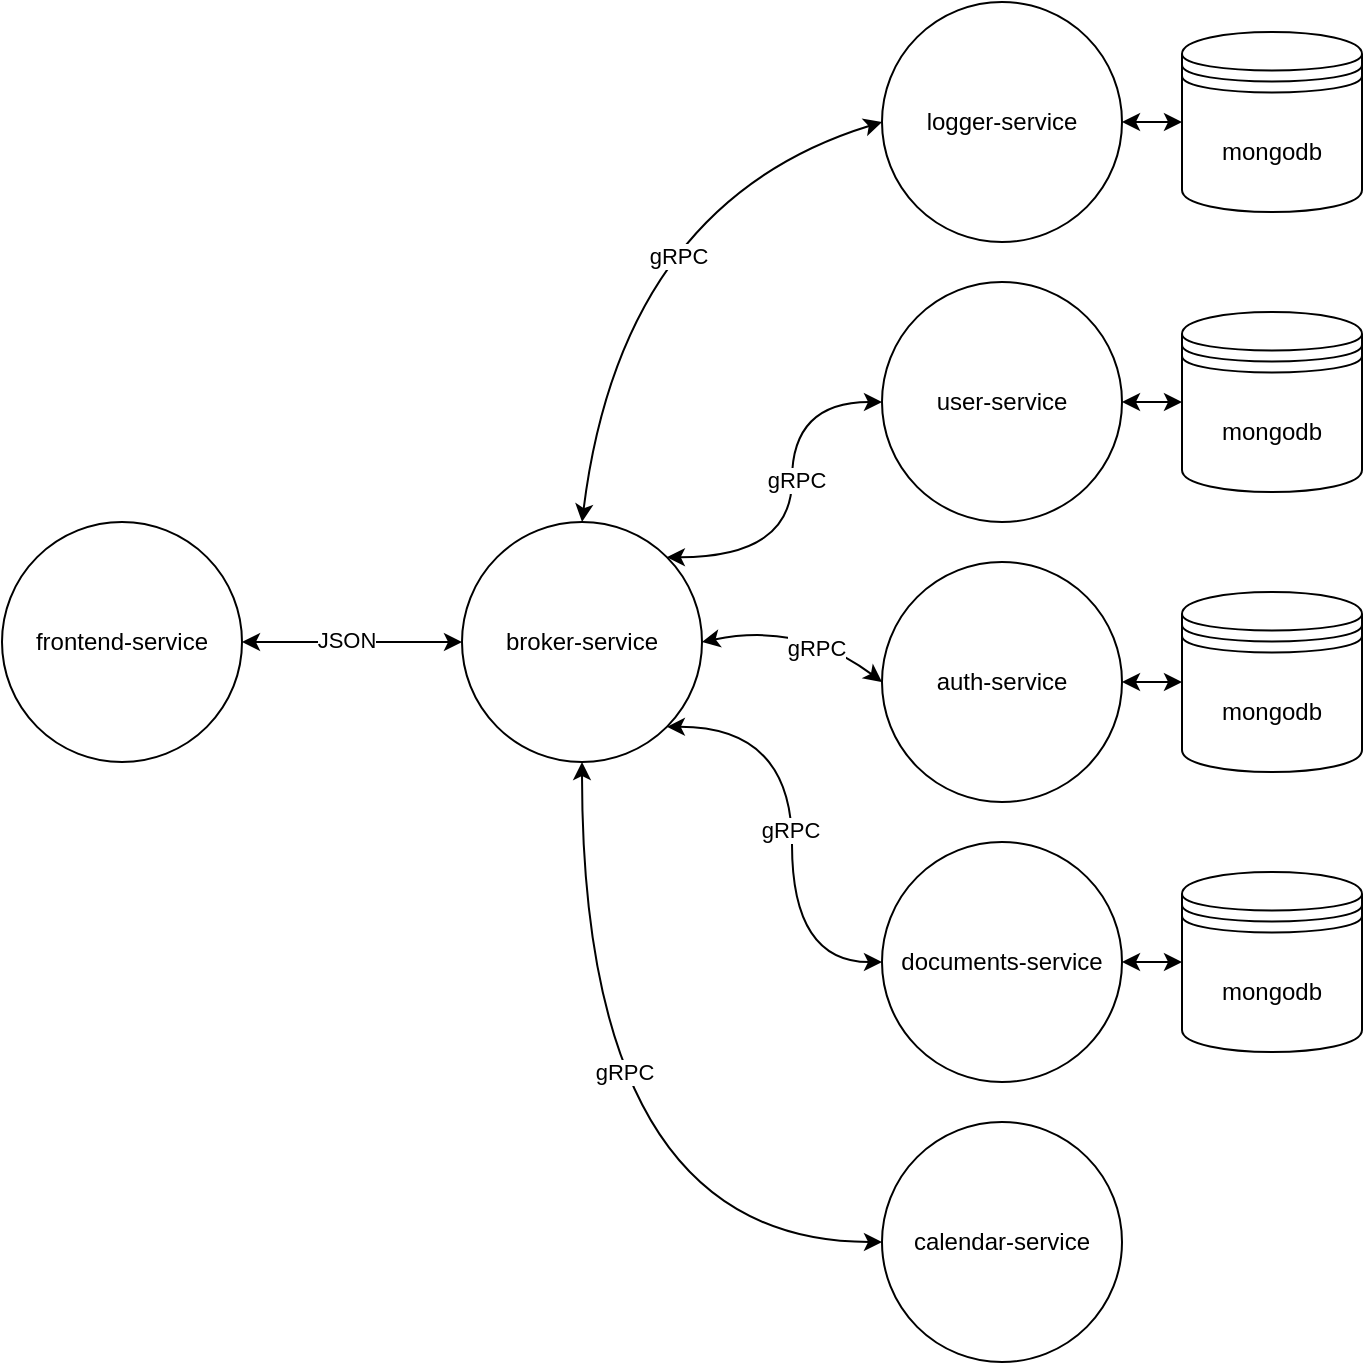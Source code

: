 <mxfile version="20.0.2" type="device"><diagram id="2j475nTpU7DzQZQ7CHG9" name="Page-1"><mxGraphModel dx="1483" dy="2060" grid="1" gridSize="10" guides="1" tooltips="1" connect="1" arrows="1" fold="1" page="1" pageScale="1" pageWidth="850" pageHeight="1100" math="0" shadow="0"><root><mxCell id="0"/><mxCell id="1" parent="0"/><mxCell id="KC65NHqHegjByWBF8yLd-3" style="edgeStyle=orthogonalEdgeStyle;orthogonalLoop=1;jettySize=auto;html=1;exitX=1;exitY=0.5;exitDx=0;exitDy=0;entryX=0;entryY=0.5;entryDx=0;entryDy=0;rounded=1;startArrow=classic;startFill=1;" edge="1" parent="1" source="KC65NHqHegjByWBF8yLd-1" target="KC65NHqHegjByWBF8yLd-2"><mxGeometry relative="1" as="geometry"/></mxCell><mxCell id="KC65NHqHegjByWBF8yLd-18" value="JSON" style="edgeLabel;html=1;align=center;verticalAlign=middle;resizable=0;points=[];" vertex="1" connectable="0" parent="KC65NHqHegjByWBF8yLd-3"><mxGeometry x="-0.065" y="1" relative="1" as="geometry"><mxPoint as="offset"/></mxGeometry></mxCell><mxCell id="KC65NHqHegjByWBF8yLd-1" value="frontend-service" style="ellipse;whiteSpace=wrap;html=1;aspect=fixed;" vertex="1" parent="1"><mxGeometry x="100" y="130" width="120" height="120" as="geometry"/></mxCell><mxCell id="KC65NHqHegjByWBF8yLd-6" style="edgeStyle=orthogonalEdgeStyle;orthogonalLoop=1;jettySize=auto;html=1;exitX=1;exitY=0;exitDx=0;exitDy=0;entryX=0;entryY=0.5;entryDx=0;entryDy=0;startArrow=classic;startFill=1;curved=1;" edge="1" parent="1" source="KC65NHqHegjByWBF8yLd-2" target="KC65NHqHegjByWBF8yLd-4"><mxGeometry relative="1" as="geometry"/></mxCell><mxCell id="KC65NHqHegjByWBF8yLd-17" value="gRPC" style="edgeLabel;html=1;align=center;verticalAlign=middle;resizable=0;points=[];" vertex="1" connectable="0" parent="KC65NHqHegjByWBF8yLd-6"><mxGeometry x="0.09" y="-2" relative="1" as="geometry"><mxPoint as="offset"/></mxGeometry></mxCell><mxCell id="KC65NHqHegjByWBF8yLd-8" style="edgeStyle=none;orthogonalLoop=1;jettySize=auto;html=1;exitX=1;exitY=0.5;exitDx=0;exitDy=0;entryX=0;entryY=0.5;entryDx=0;entryDy=0;startArrow=classic;startFill=1;curved=1;" edge="1" parent="1" source="KC65NHqHegjByWBF8yLd-2" target="KC65NHqHegjByWBF8yLd-7"><mxGeometry relative="1" as="geometry"><Array as="points"><mxPoint x="500" y="180"/></Array></mxGeometry></mxCell><mxCell id="KC65NHqHegjByWBF8yLd-16" value="gRPC" style="edgeLabel;html=1;align=center;verticalAlign=middle;resizable=0;points=[];" vertex="1" connectable="0" parent="KC65NHqHegjByWBF8yLd-8"><mxGeometry x="0.287" y="-5" relative="1" as="geometry"><mxPoint x="-1" as="offset"/></mxGeometry></mxCell><mxCell id="KC65NHqHegjByWBF8yLd-10" style="edgeStyle=orthogonalEdgeStyle;curved=1;orthogonalLoop=1;jettySize=auto;html=1;exitX=1;exitY=1;exitDx=0;exitDy=0;entryX=0;entryY=0.5;entryDx=0;entryDy=0;startArrow=classic;startFill=1;" edge="1" parent="1" source="KC65NHqHegjByWBF8yLd-2" target="KC65NHqHegjByWBF8yLd-9"><mxGeometry relative="1" as="geometry"/></mxCell><mxCell id="KC65NHqHegjByWBF8yLd-15" value="gRPC" style="edgeLabel;html=1;align=center;verticalAlign=middle;resizable=0;points=[];" vertex="1" connectable="0" parent="KC65NHqHegjByWBF8yLd-10"><mxGeometry x="0.011" y="-1" relative="1" as="geometry"><mxPoint as="offset"/></mxGeometry></mxCell><mxCell id="KC65NHqHegjByWBF8yLd-12" style="edgeStyle=orthogonalEdgeStyle;curved=1;orthogonalLoop=1;jettySize=auto;html=1;exitX=0.5;exitY=1;exitDx=0;exitDy=0;entryX=0;entryY=0.5;entryDx=0;entryDy=0;startArrow=classic;startFill=1;" edge="1" parent="1" source="KC65NHqHegjByWBF8yLd-2" target="KC65NHqHegjByWBF8yLd-11"><mxGeometry relative="1" as="geometry"/></mxCell><mxCell id="KC65NHqHegjByWBF8yLd-13" value="gRPC" style="edgeLabel;html=1;align=center;verticalAlign=middle;resizable=0;points=[];" vertex="1" connectable="0" parent="KC65NHqHegjByWBF8yLd-12"><mxGeometry x="-0.206" y="21" relative="1" as="geometry"><mxPoint as="offset"/></mxGeometry></mxCell><mxCell id="KC65NHqHegjByWBF8yLd-2" value="broker-service" style="ellipse;whiteSpace=wrap;html=1;aspect=fixed;" vertex="1" parent="1"><mxGeometry x="330" y="130" width="120" height="120" as="geometry"/></mxCell><mxCell id="KC65NHqHegjByWBF8yLd-46" style="edgeStyle=none;curved=1;sketch=0;orthogonalLoop=1;jettySize=auto;html=1;exitX=1;exitY=0.5;exitDx=0;exitDy=0;entryX=0;entryY=0.5;entryDx=0;entryDy=0;shadow=0;startArrow=classic;startFill=1;strokeWidth=1;" edge="1" parent="1" source="KC65NHqHegjByWBF8yLd-4" target="KC65NHqHegjByWBF8yLd-45"><mxGeometry relative="1" as="geometry"/></mxCell><mxCell id="KC65NHqHegjByWBF8yLd-4" value="user-service" style="ellipse;whiteSpace=wrap;html=1;aspect=fixed;" vertex="1" parent="1"><mxGeometry x="540" y="10" width="120" height="120" as="geometry"/></mxCell><mxCell id="KC65NHqHegjByWBF8yLd-44" style="edgeStyle=none;curved=1;sketch=0;orthogonalLoop=1;jettySize=auto;html=1;exitX=1;exitY=0.5;exitDx=0;exitDy=0;entryX=0;entryY=0.5;entryDx=0;entryDy=0;shadow=0;startArrow=classic;startFill=1;strokeWidth=1;" edge="1" parent="1" source="KC65NHqHegjByWBF8yLd-7" target="KC65NHqHegjByWBF8yLd-43"><mxGeometry relative="1" as="geometry"/></mxCell><mxCell id="KC65NHqHegjByWBF8yLd-7" value="auth-service" style="ellipse;whiteSpace=wrap;html=1;aspect=fixed;" vertex="1" parent="1"><mxGeometry x="540" y="150" width="120" height="120" as="geometry"/></mxCell><mxCell id="KC65NHqHegjByWBF8yLd-42" style="edgeStyle=none;curved=1;sketch=0;orthogonalLoop=1;jettySize=auto;html=1;exitX=1;exitY=0.5;exitDx=0;exitDy=0;entryX=0;entryY=0.5;entryDx=0;entryDy=0;shadow=0;startArrow=classic;startFill=1;strokeWidth=1;" edge="1" parent="1" source="KC65NHqHegjByWBF8yLd-9" target="KC65NHqHegjByWBF8yLd-41"><mxGeometry relative="1" as="geometry"/></mxCell><mxCell id="KC65NHqHegjByWBF8yLd-9" value="documents-service" style="ellipse;whiteSpace=wrap;html=1;aspect=fixed;" vertex="1" parent="1"><mxGeometry x="540" y="290" width="120" height="120" as="geometry"/></mxCell><mxCell id="KC65NHqHegjByWBF8yLd-11" value="calendar-service" style="ellipse;whiteSpace=wrap;html=1;aspect=fixed;" vertex="1" parent="1"><mxGeometry x="540" y="430" width="120" height="120" as="geometry"/></mxCell><mxCell id="KC65NHqHegjByWBF8yLd-48" style="edgeStyle=none;curved=1;sketch=0;orthogonalLoop=1;jettySize=auto;html=1;exitX=1;exitY=0.5;exitDx=0;exitDy=0;entryX=0;entryY=0.5;entryDx=0;entryDy=0;shadow=0;startArrow=classic;startFill=1;strokeWidth=1;" edge="1" parent="1" source="KC65NHqHegjByWBF8yLd-19" target="KC65NHqHegjByWBF8yLd-47"><mxGeometry relative="1" as="geometry"/></mxCell><mxCell id="KC65NHqHegjByWBF8yLd-49" style="edgeStyle=none;curved=1;sketch=0;orthogonalLoop=1;jettySize=auto;html=1;exitX=0;exitY=0.5;exitDx=0;exitDy=0;entryX=0.5;entryY=0;entryDx=0;entryDy=0;shadow=0;startArrow=classic;startFill=1;strokeWidth=1;" edge="1" parent="1" source="KC65NHqHegjByWBF8yLd-19" target="KC65NHqHegjByWBF8yLd-2"><mxGeometry relative="1" as="geometry"><Array as="points"><mxPoint x="410" y="-30"/></Array></mxGeometry></mxCell><mxCell id="KC65NHqHegjByWBF8yLd-50" value="gRPC" style="edgeLabel;html=1;align=center;verticalAlign=middle;resizable=0;points=[];" vertex="1" connectable="0" parent="KC65NHqHegjByWBF8yLd-49"><mxGeometry x="0.069" y="31" relative="1" as="geometry"><mxPoint as="offset"/></mxGeometry></mxCell><mxCell id="KC65NHqHegjByWBF8yLd-19" value="logger-service" style="ellipse;whiteSpace=wrap;html=1;aspect=fixed;" vertex="1" parent="1"><mxGeometry x="540" y="-130" width="120" height="120" as="geometry"/></mxCell><mxCell id="KC65NHqHegjByWBF8yLd-41" value="mongodb" style="shape=datastore;whiteSpace=wrap;html=1;" vertex="1" parent="1"><mxGeometry x="690" y="305" width="90" height="90" as="geometry"/></mxCell><mxCell id="KC65NHqHegjByWBF8yLd-43" value="mongodb" style="shape=datastore;whiteSpace=wrap;html=1;" vertex="1" parent="1"><mxGeometry x="690" y="165" width="90" height="90" as="geometry"/></mxCell><mxCell id="KC65NHqHegjByWBF8yLd-45" value="mongodb" style="shape=datastore;whiteSpace=wrap;html=1;" vertex="1" parent="1"><mxGeometry x="690" y="25" width="90" height="90" as="geometry"/></mxCell><mxCell id="KC65NHqHegjByWBF8yLd-47" value="mongodb" style="shape=datastore;whiteSpace=wrap;html=1;" vertex="1" parent="1"><mxGeometry x="690" y="-115" width="90" height="90" as="geometry"/></mxCell></root></mxGraphModel></diagram></mxfile>